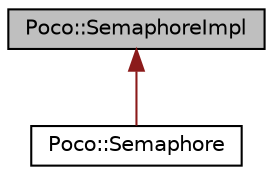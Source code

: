 digraph "Poco::SemaphoreImpl"
{
 // LATEX_PDF_SIZE
  edge [fontname="Helvetica",fontsize="10",labelfontname="Helvetica",labelfontsize="10"];
  node [fontname="Helvetica",fontsize="10",shape=record];
  Node1 [label="Poco::SemaphoreImpl",height=0.2,width=0.4,color="black", fillcolor="grey75", style="filled", fontcolor="black",tooltip=" "];
  Node1 -> Node2 [dir="back",color="firebrick4",fontsize="10",style="solid"];
  Node2 [label="Poco::Semaphore",height=0.2,width=0.4,color="black", fillcolor="white", style="filled",URL="$classPoco_1_1Semaphore.html",tooltip=" "];
}
